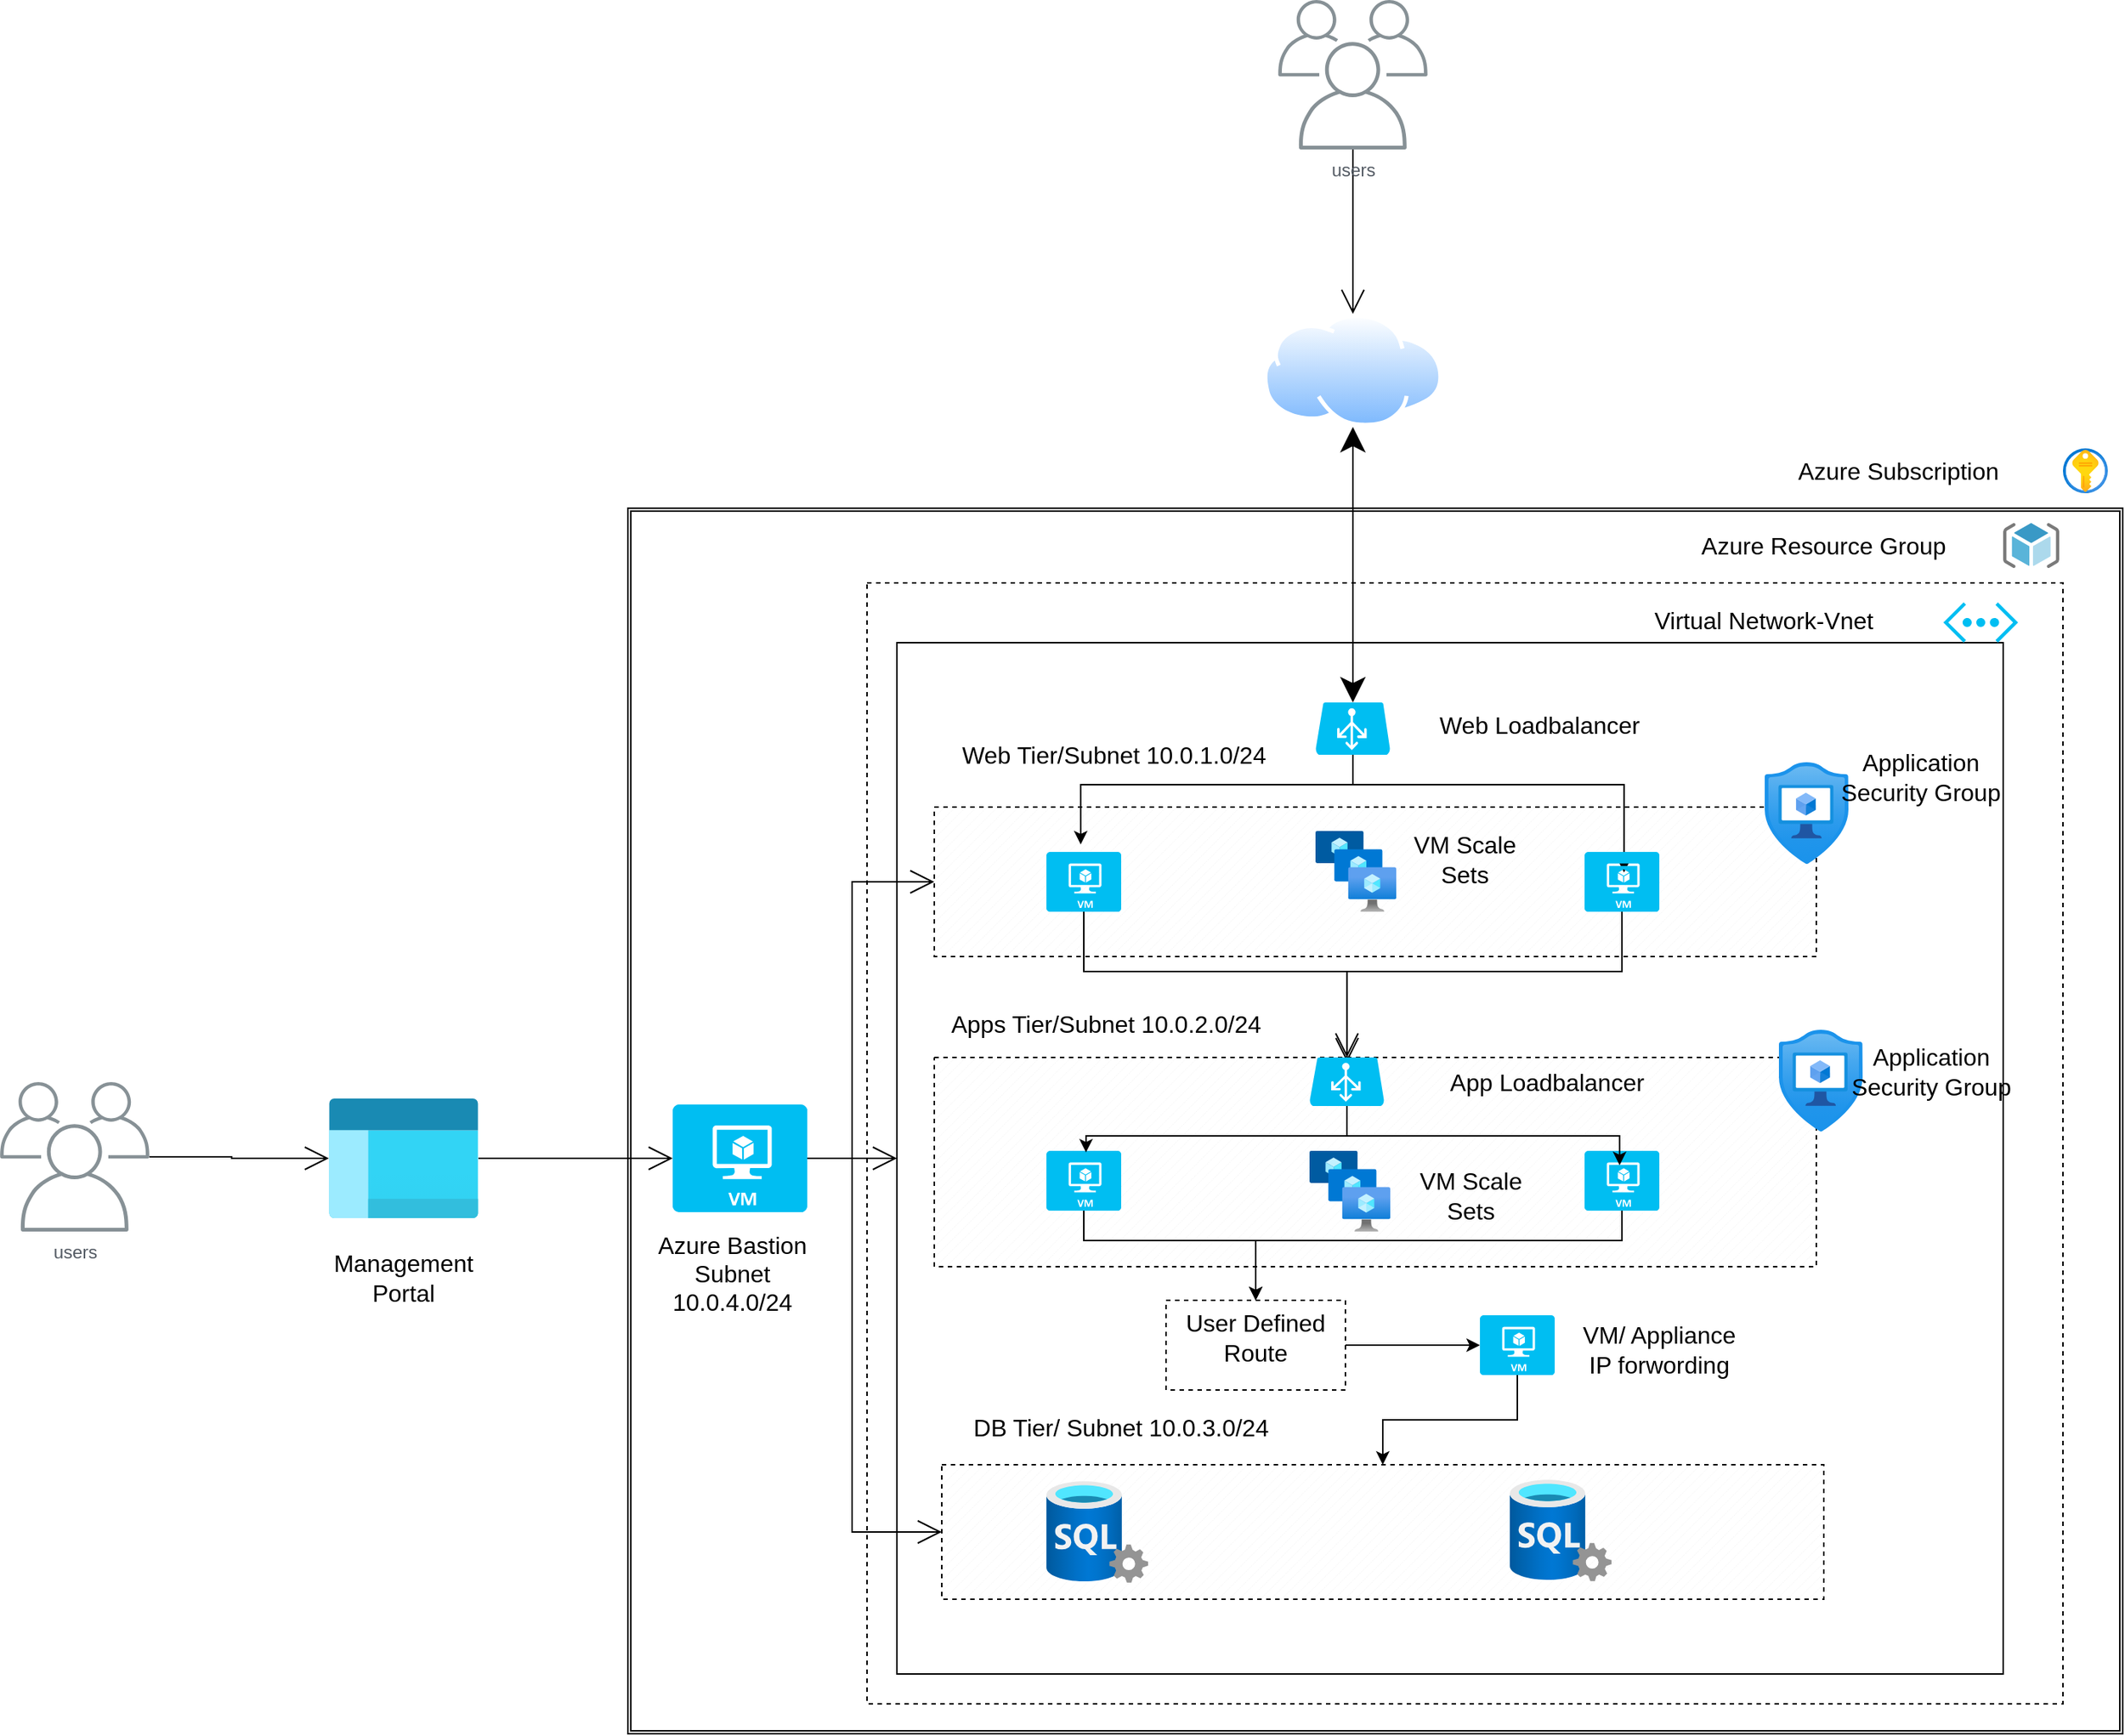 <mxfile version="20.2.3" type="device"><diagram id="Ez-OflBBI2bfLlPIBHjl" name="Page-1"><mxGraphModel dx="2427" dy="2348" grid="1" gridSize="10" guides="1" tooltips="1" connect="1" arrows="1" fold="1" page="0" pageScale="1" pageWidth="850" pageHeight="1100" background="none" math="0" shadow="0"><root><mxCell id="0"/><mxCell id="1" parent="0"/><mxCell id="XJ7SrbEd91qM12YYnX3Y-7" value="" style="shape=ext;double=1;rounded=0;whiteSpace=wrap;html=1;strokeColor=#000000;" vertex="1" parent="1"><mxGeometry x="-40" y="-840" width="1000" height="820" as="geometry"/></mxCell><mxCell id="XJ7SrbEd91qM12YYnX3Y-8" value="" style="aspect=fixed;html=1;points=[];align=center;image;fontSize=12;image=img/lib/azure2/security/Key_Vaults.svg;" vertex="1" parent="1"><mxGeometry x="920" y="-880" width="30" height="30" as="geometry"/></mxCell><mxCell id="XJ7SrbEd91qM12YYnX3Y-9" value="" style="verticalLabelPosition=bottom;verticalAlign=top;html=1;shape=mxgraph.basic.rect;fillColor2=none;strokeWidth=1;size=20;indent=5;dashed=1;strokeColor=#000000;" vertex="1" parent="1"><mxGeometry x="120" y="-790" width="800" height="750" as="geometry"/></mxCell><mxCell id="XJ7SrbEd91qM12YYnX3Y-10" value="" style="verticalLabelPosition=bottom;verticalAlign=top;html=1;shape=mxgraph.basic.rect;fillColor2=none;strokeWidth=1;size=20;indent=5;" vertex="1" parent="1"><mxGeometry x="140" y="-750" width="740" height="690" as="geometry"/></mxCell><mxCell id="XJ7SrbEd91qM12YYnX3Y-11" value="" style="verticalLabelPosition=bottom;verticalAlign=top;html=1;shape=mxgraph.basic.patternFillRect;fillStyle=diag;step=5;fillStrokeWidth=0.2;fillStrokeColor=#dddddd;dashed=1;strokeColor=#000000;" vertex="1" parent="1"><mxGeometry x="165" y="-640" width="590" height="100" as="geometry"/></mxCell><mxCell id="XJ7SrbEd91qM12YYnX3Y-12" value="" style="verticalLabelPosition=bottom;verticalAlign=top;html=1;shape=mxgraph.basic.patternFillRect;fillStyle=diag;step=5;fillStrokeWidth=0.2;fillStrokeColor=#dddddd;dashed=1;strokeColor=#000000;" vertex="1" parent="1"><mxGeometry x="165" y="-472.5" width="590" height="140" as="geometry"/></mxCell><mxCell id="XJ7SrbEd91qM12YYnX3Y-13" value="" style="verticalLabelPosition=bottom;verticalAlign=top;html=1;shape=mxgraph.basic.patternFillRect;fillStyle=diag;step=5;fillStrokeWidth=0.2;fillStrokeColor=#dddddd;dashed=1;strokeColor=#000000;" vertex="1" parent="1"><mxGeometry x="170" y="-200" width="590" height="90" as="geometry"/></mxCell><mxCell id="XJ7SrbEd91qM12YYnX3Y-28" style="edgeStyle=orthogonalEdgeStyle;rounded=0;orthogonalLoop=1;jettySize=auto;html=1;entryX=0.166;entryY=0.25;entryDx=0;entryDy=0;entryPerimeter=0;" edge="1" parent="1" source="XJ7SrbEd91qM12YYnX3Y-14" target="XJ7SrbEd91qM12YYnX3Y-11"><mxGeometry relative="1" as="geometry"/></mxCell><mxCell id="XJ7SrbEd91qM12YYnX3Y-29" style="edgeStyle=orthogonalEdgeStyle;rounded=0;orthogonalLoop=1;jettySize=auto;html=1;entryX=0.782;entryY=0.438;entryDx=0;entryDy=0;entryPerimeter=0;" edge="1" parent="1" source="XJ7SrbEd91qM12YYnX3Y-14" target="XJ7SrbEd91qM12YYnX3Y-11"><mxGeometry relative="1" as="geometry"><Array as="points"><mxPoint x="445" y="-655"/><mxPoint x="626" y="-655"/></Array></mxGeometry></mxCell><mxCell id="XJ7SrbEd91qM12YYnX3Y-14" value="" style="verticalLabelPosition=bottom;html=1;verticalAlign=top;align=center;strokeColor=none;fillColor=#00BEF2;shape=mxgraph.azure.azure_load_balancer;dashed=1;" vertex="1" parent="1"><mxGeometry x="420" y="-710" width="50" height="35" as="geometry"/></mxCell><mxCell id="XJ7SrbEd91qM12YYnX3Y-15" value="" style="aspect=fixed;html=1;points=[];align=center;image;fontSize=12;image=img/lib/azure2/compute/VM_Scale_Sets.svg;dashed=1;strokeColor=#000000;" vertex="1" parent="1"><mxGeometry x="420" y="-624" width="54" height="54" as="geometry"/></mxCell><mxCell id="XJ7SrbEd91qM12YYnX3Y-72" style="edgeStyle=orthogonalEdgeStyle;rounded=0;orthogonalLoop=1;jettySize=auto;html=1;entryX=0.5;entryY=0;entryDx=0;entryDy=0;entryPerimeter=0;fontSize=12;endArrow=open;startSize=14;endSize=14;" edge="1" parent="1" source="XJ7SrbEd91qM12YYnX3Y-16" target="XJ7SrbEd91qM12YYnX3Y-33"><mxGeometry relative="1" as="geometry"><Array as="points"><mxPoint x="265" y="-530"/><mxPoint x="441" y="-530"/></Array></mxGeometry></mxCell><mxCell id="XJ7SrbEd91qM12YYnX3Y-16" value="" style="verticalLabelPosition=bottom;html=1;verticalAlign=top;align=center;strokeColor=none;fillColor=#00BEF2;shape=mxgraph.azure.virtual_machine;dashed=1;" vertex="1" parent="1"><mxGeometry x="240" y="-610" width="50" height="40" as="geometry"/></mxCell><mxCell id="XJ7SrbEd91qM12YYnX3Y-71" style="edgeStyle=orthogonalEdgeStyle;rounded=0;orthogonalLoop=1;jettySize=auto;html=1;entryX=0.468;entryY=0.022;entryDx=0;entryDy=0;entryPerimeter=0;fontSize=12;endArrow=open;startSize=14;endSize=14;" edge="1" parent="1" source="XJ7SrbEd91qM12YYnX3Y-17" target="XJ7SrbEd91qM12YYnX3Y-12"><mxGeometry relative="1" as="geometry"><Array as="points"><mxPoint x="625" y="-530"/><mxPoint x="441" y="-530"/></Array></mxGeometry></mxCell><mxCell id="XJ7SrbEd91qM12YYnX3Y-17" value="" style="verticalLabelPosition=bottom;html=1;verticalAlign=top;align=center;strokeColor=none;fillColor=#00BEF2;shape=mxgraph.azure.virtual_machine;dashed=1;" vertex="1" parent="1"><mxGeometry x="600" y="-610" width="50" height="40" as="geometry"/></mxCell><mxCell id="XJ7SrbEd91qM12YYnX3Y-19" value="" style="aspect=fixed;perimeter=ellipsePerimeter;html=1;align=center;shadow=0;dashed=0;spacingTop=3;image;image=img/lib/active_directory/internet_cloud.svg;strokeColor=#000000;" vertex="1" parent="1"><mxGeometry x="385" y="-970" width="120" height="75.6" as="geometry"/></mxCell><mxCell id="XJ7SrbEd91qM12YYnX3Y-104" style="edgeStyle=orthogonalEdgeStyle;rounded=0;orthogonalLoop=1;jettySize=auto;html=1;fontSize=12;endArrow=open;startSize=14;endSize=14;" edge="1" parent="1" source="XJ7SrbEd91qM12YYnX3Y-22" target="XJ7SrbEd91qM12YYnX3Y-19"><mxGeometry relative="1" as="geometry"/></mxCell><mxCell id="XJ7SrbEd91qM12YYnX3Y-22" value="users" style="outlineConnect=0;gradientColor=none;fontColor=#545B64;strokeColor=none;fillColor=#879196;dashed=0;verticalLabelPosition=bottom;verticalAlign=top;align=center;html=1;fontSize=12;fontStyle=0;aspect=fixed;shape=mxgraph.aws4.illustration_users;pointerEvents=1" vertex="1" parent="1"><mxGeometry x="395" y="-1180" width="100" height="100" as="geometry"/></mxCell><mxCell id="XJ7SrbEd91qM12YYnX3Y-48" style="edgeStyle=orthogonalEdgeStyle;rounded=0;orthogonalLoop=1;jettySize=auto;html=1;entryX=0.5;entryY=0;entryDx=0;entryDy=0;" edge="1" parent="1" source="XJ7SrbEd91qM12YYnX3Y-30" target="XJ7SrbEd91qM12YYnX3Y-50"><mxGeometry relative="1" as="geometry"><mxPoint x="448" y="-320" as="targetPoint"/><Array as="points"><mxPoint x="265" y="-350"/><mxPoint x="380" y="-350"/></Array></mxGeometry></mxCell><mxCell id="XJ7SrbEd91qM12YYnX3Y-30" value="" style="verticalLabelPosition=bottom;html=1;verticalAlign=top;align=center;strokeColor=none;fillColor=#00BEF2;shape=mxgraph.azure.virtual_machine;dashed=1;" vertex="1" parent="1"><mxGeometry x="240" y="-410" width="50" height="40" as="geometry"/></mxCell><mxCell id="XJ7SrbEd91qM12YYnX3Y-47" style="edgeStyle=orthogonalEdgeStyle;rounded=0;orthogonalLoop=1;jettySize=auto;html=1;exitX=0.5;exitY=1;exitDx=0;exitDy=0;exitPerimeter=0;entryX=0.5;entryY=0;entryDx=0;entryDy=0;" edge="1" parent="1" source="XJ7SrbEd91qM12YYnX3Y-31" target="XJ7SrbEd91qM12YYnX3Y-50"><mxGeometry relative="1" as="geometry"><mxPoint x="380" y="-320" as="targetPoint"/><Array as="points"><mxPoint x="625" y="-350"/><mxPoint x="380" y="-350"/></Array></mxGeometry></mxCell><mxCell id="XJ7SrbEd91qM12YYnX3Y-31" value="" style="verticalLabelPosition=bottom;html=1;verticalAlign=top;align=center;strokeColor=none;fillColor=#00BEF2;shape=mxgraph.azure.virtual_machine;dashed=1;" vertex="1" parent="1"><mxGeometry x="600" y="-410" width="50" height="40" as="geometry"/></mxCell><mxCell id="XJ7SrbEd91qM12YYnX3Y-32" value="" style="aspect=fixed;html=1;points=[];align=center;image;fontSize=12;image=img/lib/azure2/compute/VM_Scale_Sets.svg;dashed=1;strokeColor=#000000;" vertex="1" parent="1"><mxGeometry x="416" y="-410" width="54" height="54" as="geometry"/></mxCell><mxCell id="XJ7SrbEd91qM12YYnX3Y-40" style="edgeStyle=orthogonalEdgeStyle;rounded=0;orthogonalLoop=1;jettySize=auto;html=1;entryX=0.172;entryY=0.454;entryDx=0;entryDy=0;entryPerimeter=0;" edge="1" parent="1" source="XJ7SrbEd91qM12YYnX3Y-33" target="XJ7SrbEd91qM12YYnX3Y-12"><mxGeometry relative="1" as="geometry"/></mxCell><mxCell id="XJ7SrbEd91qM12YYnX3Y-41" style="edgeStyle=orthogonalEdgeStyle;rounded=0;orthogonalLoop=1;jettySize=auto;html=1;entryX=0.777;entryY=0.515;entryDx=0;entryDy=0;entryPerimeter=0;" edge="1" parent="1" source="XJ7SrbEd91qM12YYnX3Y-33" target="XJ7SrbEd91qM12YYnX3Y-12"><mxGeometry relative="1" as="geometry"><Array as="points"><mxPoint x="441" y="-420"/><mxPoint x="623" y="-420"/></Array></mxGeometry></mxCell><mxCell id="XJ7SrbEd91qM12YYnX3Y-33" value="" style="verticalLabelPosition=bottom;html=1;verticalAlign=top;align=center;strokeColor=none;fillColor=#00BEF2;shape=mxgraph.azure.azure_load_balancer;dashed=1;" vertex="1" parent="1"><mxGeometry x="416" y="-472.5" width="50" height="32.5" as="geometry"/></mxCell><mxCell id="XJ7SrbEd91qM12YYnX3Y-52" value="" style="edgeStyle=orthogonalEdgeStyle;rounded=0;orthogonalLoop=1;jettySize=auto;html=1;" edge="1" parent="1" source="XJ7SrbEd91qM12YYnX3Y-49" target="XJ7SrbEd91qM12YYnX3Y-13"><mxGeometry relative="1" as="geometry"/></mxCell><mxCell id="XJ7SrbEd91qM12YYnX3Y-49" value="" style="verticalLabelPosition=bottom;html=1;verticalAlign=top;align=center;strokeColor=none;fillColor=#00BEF2;shape=mxgraph.azure.virtual_machine;dashed=1;" vertex="1" parent="1"><mxGeometry x="530" y="-300" width="50" height="40" as="geometry"/></mxCell><mxCell id="XJ7SrbEd91qM12YYnX3Y-51" style="edgeStyle=orthogonalEdgeStyle;rounded=0;orthogonalLoop=1;jettySize=auto;html=1;entryX=0;entryY=0.5;entryDx=0;entryDy=0;entryPerimeter=0;" edge="1" parent="1" source="XJ7SrbEd91qM12YYnX3Y-50" target="XJ7SrbEd91qM12YYnX3Y-49"><mxGeometry relative="1" as="geometry"/></mxCell><mxCell id="XJ7SrbEd91qM12YYnX3Y-50" value="" style="rounded=0;whiteSpace=wrap;html=1;dashed=1;strokeColor=#000000;" vertex="1" parent="1"><mxGeometry x="320" y="-310" width="120" height="60" as="geometry"/></mxCell><mxCell id="XJ7SrbEd91qM12YYnX3Y-55" value="" style="aspect=fixed;html=1;points=[];align=center;image;fontSize=12;image=img/lib/mscae/ResourceGroup.svg;dashed=1;strokeColor=#000000;" vertex="1" parent="1"><mxGeometry x="880" y="-830" width="37.5" height="30" as="geometry"/></mxCell><mxCell id="XJ7SrbEd91qM12YYnX3Y-56" value="" style="verticalLabelPosition=bottom;html=1;verticalAlign=top;align=center;strokeColor=none;fillColor=#00BEF2;shape=mxgraph.azure.virtual_network;pointerEvents=1;dashed=1;" vertex="1" parent="1"><mxGeometry x="840" y="-777" width="50" height="27" as="geometry"/></mxCell><mxCell id="XJ7SrbEd91qM12YYnX3Y-58" value="" style="aspect=fixed;html=1;points=[];align=center;image;fontSize=12;image=img/lib/azure2/security/Application_Security_Groups.svg;dashed=1;strokeColor=#000000;" vertex="1" parent="1"><mxGeometry x="720.5" y="-670" width="56.0" height="68" as="geometry"/></mxCell><mxCell id="XJ7SrbEd91qM12YYnX3Y-59" value="" style="aspect=fixed;html=1;points=[];align=center;image;fontSize=12;image=img/lib/azure2/security/Application_Security_Groups.svg;dashed=1;strokeColor=#000000;" vertex="1" parent="1"><mxGeometry x="730" y="-491" width="56.0" height="68" as="geometry"/></mxCell><mxCell id="XJ7SrbEd91qM12YYnX3Y-67" style="edgeStyle=orthogonalEdgeStyle;rounded=0;orthogonalLoop=1;jettySize=auto;html=1;fontSize=12;endArrow=open;startSize=14;endSize=14;" edge="1" parent="1" source="XJ7SrbEd91qM12YYnX3Y-62" target="XJ7SrbEd91qM12YYnX3Y-10"><mxGeometry relative="1" as="geometry"><Array as="points"><mxPoint x="90" y="-405"/><mxPoint x="90" y="-405"/></Array></mxGeometry></mxCell><mxCell id="XJ7SrbEd91qM12YYnX3Y-68" style="edgeStyle=orthogonalEdgeStyle;rounded=0;orthogonalLoop=1;jettySize=auto;html=1;entryX=0;entryY=0.5;entryDx=0;entryDy=0;entryPerimeter=0;fontSize=12;endArrow=open;startSize=14;endSize=14;" edge="1" parent="1" source="XJ7SrbEd91qM12YYnX3Y-62" target="XJ7SrbEd91qM12YYnX3Y-11"><mxGeometry relative="1" as="geometry"><Array as="points"><mxPoint x="110" y="-405"/><mxPoint x="110" y="-590"/></Array></mxGeometry></mxCell><mxCell id="XJ7SrbEd91qM12YYnX3Y-69" style="edgeStyle=orthogonalEdgeStyle;rounded=0;orthogonalLoop=1;jettySize=auto;html=1;entryX=0;entryY=0.5;entryDx=0;entryDy=0;entryPerimeter=0;fontSize=12;endArrow=open;startSize=14;endSize=14;" edge="1" parent="1" source="XJ7SrbEd91qM12YYnX3Y-62" target="XJ7SrbEd91qM12YYnX3Y-13"><mxGeometry relative="1" as="geometry"><Array as="points"><mxPoint x="110" y="-405"/><mxPoint x="110" y="-155"/></Array></mxGeometry></mxCell><mxCell id="XJ7SrbEd91qM12YYnX3Y-62" value="" style="verticalLabelPosition=bottom;html=1;verticalAlign=top;align=center;strokeColor=none;fillColor=#00BEF2;shape=mxgraph.azure.virtual_machine;fontSize=16;" vertex="1" parent="1"><mxGeometry x="-10" y="-441" width="90" height="72" as="geometry"/></mxCell><mxCell id="XJ7SrbEd91qM12YYnX3Y-76" style="edgeStyle=orthogonalEdgeStyle;rounded=0;orthogonalLoop=1;jettySize=auto;html=1;fontSize=12;endArrow=open;startSize=14;endSize=14;" edge="1" parent="1" source="XJ7SrbEd91qM12YYnX3Y-73" target="XJ7SrbEd91qM12YYnX3Y-62"><mxGeometry relative="1" as="geometry"/></mxCell><mxCell id="XJ7SrbEd91qM12YYnX3Y-73" value="" style="aspect=fixed;html=1;points=[];align=center;image;fontSize=12;image=img/lib/azure2/general/Management_Portal.svg;" vertex="1" parent="1"><mxGeometry x="-240" y="-445" width="100" height="80" as="geometry"/></mxCell><mxCell id="XJ7SrbEd91qM12YYnX3Y-77" value="Management Portal" style="text;html=1;strokeColor=none;fillColor=none;align=center;verticalAlign=middle;whiteSpace=wrap;rounded=0;fontSize=16;" vertex="1" parent="1"><mxGeometry x="-220" y="-340" width="60" height="30" as="geometry"/></mxCell><mxCell id="XJ7SrbEd91qM12YYnX3Y-78" value="Azure Bastion Subnet 10.0.4.0/24" style="text;html=1;strokeColor=none;fillColor=none;align=center;verticalAlign=middle;whiteSpace=wrap;rounded=0;fontSize=16;" vertex="1" parent="1"><mxGeometry x="-30" y="-356" width="120" height="56" as="geometry"/></mxCell><mxCell id="XJ7SrbEd91qM12YYnX3Y-79" value="Azure Subscription" style="text;html=1;strokeColor=none;fillColor=none;align=center;verticalAlign=middle;whiteSpace=wrap;rounded=0;fontSize=16;" vertex="1" parent="1"><mxGeometry x="730" y="-880" width="160" height="30" as="geometry"/></mxCell><mxCell id="XJ7SrbEd91qM12YYnX3Y-80" value="Azure Resource Group" style="text;html=1;strokeColor=none;fillColor=none;align=center;verticalAlign=middle;whiteSpace=wrap;rounded=0;fontSize=16;" vertex="1" parent="1"><mxGeometry x="660" y="-830" width="200" height="30" as="geometry"/></mxCell><mxCell id="XJ7SrbEd91qM12YYnX3Y-81" value="Virtual Network-Vnet" style="text;html=1;strokeColor=none;fillColor=none;align=center;verticalAlign=middle;whiteSpace=wrap;rounded=0;fontSize=16;" vertex="1" parent="1"><mxGeometry x="620" y="-780" width="200" height="30" as="geometry"/></mxCell><mxCell id="XJ7SrbEd91qM12YYnX3Y-82" value="Web Loadbalancer" style="text;html=1;strokeColor=none;fillColor=none;align=center;verticalAlign=middle;whiteSpace=wrap;rounded=0;fontSize=16;" vertex="1" parent="1"><mxGeometry x="490" y="-710" width="160" height="30" as="geometry"/></mxCell><mxCell id="XJ7SrbEd91qM12YYnX3Y-83" value="App Loadbalancer" style="text;html=1;strokeColor=none;fillColor=none;align=center;verticalAlign=middle;whiteSpace=wrap;rounded=0;fontSize=16;" vertex="1" parent="1"><mxGeometry x="500" y="-471" width="150" height="30" as="geometry"/></mxCell><mxCell id="XJ7SrbEd91qM12YYnX3Y-84" value="Application Security Group" style="text;html=1;strokeColor=none;fillColor=none;align=center;verticalAlign=middle;whiteSpace=wrap;rounded=0;fontSize=16;" vertex="1" parent="1"><mxGeometry x="770" y="-700" width="110" height="80" as="geometry"/></mxCell><mxCell id="XJ7SrbEd91qM12YYnX3Y-85" value="Application Security Group" style="text;html=1;strokeColor=none;fillColor=none;align=center;verticalAlign=middle;whiteSpace=wrap;rounded=0;fontSize=16;" vertex="1" parent="1"><mxGeometry x="776.5" y="-503" width="110" height="80" as="geometry"/></mxCell><mxCell id="XJ7SrbEd91qM12YYnX3Y-86" value="User Defined Route" style="text;html=1;strokeColor=none;fillColor=none;align=center;verticalAlign=middle;whiteSpace=wrap;rounded=0;fontSize=16;" vertex="1" parent="1"><mxGeometry x="330" y="-300" width="100" height="30" as="geometry"/></mxCell><mxCell id="XJ7SrbEd91qM12YYnX3Y-87" value="VM/ Appliance IP forwording" style="text;html=1;strokeColor=none;fillColor=none;align=center;verticalAlign=middle;whiteSpace=wrap;rounded=0;fontSize=16;" vertex="1" parent="1"><mxGeometry x="590" y="-295" width="120" height="35" as="geometry"/></mxCell><mxCell id="XJ7SrbEd91qM12YYnX3Y-88" value="" style="aspect=fixed;html=1;points=[];align=center;image;fontSize=12;image=img/lib/azure2/databases/SQL_Server.svg;" vertex="1" parent="1"><mxGeometry x="240" y="-189" width="68" height="68" as="geometry"/></mxCell><mxCell id="XJ7SrbEd91qM12YYnX3Y-89" value="" style="aspect=fixed;html=1;points=[];align=center;image;fontSize=12;image=img/lib/azure2/databases/SQL_Server.svg;" vertex="1" parent="1"><mxGeometry x="550" y="-190" width="68" height="68" as="geometry"/></mxCell><mxCell id="XJ7SrbEd91qM12YYnX3Y-92" value="" style="endArrow=classic;startArrow=classic;html=1;rounded=0;fontSize=12;startSize=14;endSize=14;entryX=0.5;entryY=1;entryDx=0;entryDy=0;exitX=0.5;exitY=0;exitDx=0;exitDy=0;exitPerimeter=0;" edge="1" parent="1" source="XJ7SrbEd91qM12YYnX3Y-14" target="XJ7SrbEd91qM12YYnX3Y-19"><mxGeometry width="50" height="50" relative="1" as="geometry"><mxPoint x="570" y="-360" as="sourcePoint"/><mxPoint x="620" y="-410" as="targetPoint"/></mxGeometry></mxCell><mxCell id="XJ7SrbEd91qM12YYnX3Y-94" value="VM Scale Sets" style="text;html=1;strokeColor=none;fillColor=none;align=center;verticalAlign=middle;whiteSpace=wrap;rounded=0;fontSize=16;" vertex="1" parent="1"><mxGeometry x="470" y="-620" width="100" height="30" as="geometry"/></mxCell><mxCell id="XJ7SrbEd91qM12YYnX3Y-95" value="VM Scale Sets" style="text;html=1;strokeColor=none;fillColor=none;align=center;verticalAlign=middle;whiteSpace=wrap;rounded=0;fontSize=16;" vertex="1" parent="1"><mxGeometry x="474" y="-395" width="100" height="30" as="geometry"/></mxCell><mxCell id="XJ7SrbEd91qM12YYnX3Y-96" value="Apps Tier/Subnet 10.0.2.0/24" style="text;html=1;strokeColor=none;fillColor=none;align=center;verticalAlign=middle;whiteSpace=wrap;rounded=0;fontSize=16;" vertex="1" parent="1"><mxGeometry x="170" y="-510" width="220" height="30" as="geometry"/></mxCell><mxCell id="XJ7SrbEd91qM12YYnX3Y-98" style="edgeStyle=orthogonalEdgeStyle;rounded=0;orthogonalLoop=1;jettySize=auto;html=1;fontSize=12;endArrow=open;startSize=14;endSize=14;" edge="1" parent="1" source="XJ7SrbEd91qM12YYnX3Y-97" target="XJ7SrbEd91qM12YYnX3Y-73"><mxGeometry relative="1" as="geometry"/></mxCell><mxCell id="XJ7SrbEd91qM12YYnX3Y-97" value="users" style="outlineConnect=0;gradientColor=none;fontColor=#545B64;strokeColor=none;fillColor=#879196;dashed=0;verticalLabelPosition=bottom;verticalAlign=top;align=center;html=1;fontSize=12;fontStyle=0;aspect=fixed;shape=mxgraph.aws4.illustration_users;pointerEvents=1" vertex="1" parent="1"><mxGeometry x="-460" y="-456" width="100" height="100" as="geometry"/></mxCell><mxCell id="XJ7SrbEd91qM12YYnX3Y-99" value="Web Tier/Subnet 10.0.1.0/24&amp;nbsp;" style="text;html=1;strokeColor=none;fillColor=none;align=center;verticalAlign=middle;whiteSpace=wrap;rounded=0;fontSize=16;" vertex="1" parent="1"><mxGeometry x="165" y="-690" width="245" height="30" as="geometry"/></mxCell><mxCell id="XJ7SrbEd91qM12YYnX3Y-100" value="DB Tier/ Subnet 10.0.3.0/24" style="text;html=1;strokeColor=none;fillColor=none;align=center;verticalAlign=middle;whiteSpace=wrap;rounded=0;fontSize=16;" vertex="1" parent="1"><mxGeometry x="170" y="-240" width="240" height="30" as="geometry"/></mxCell></root></mxGraphModel></diagram></mxfile>
